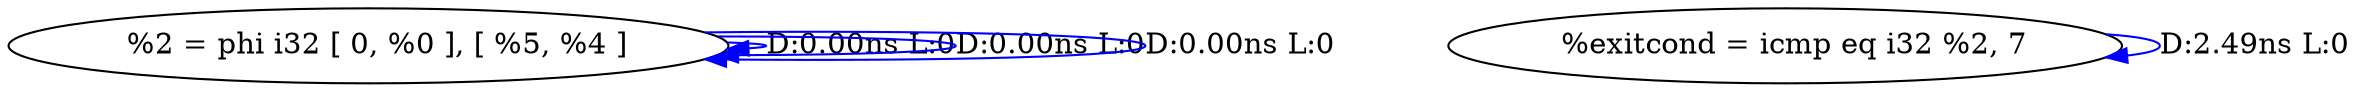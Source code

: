 digraph {
Node0x2bf3a50[label="  %2 = phi i32 [ 0, %0 ], [ %5, %4 ]"];
Node0x2bf3a50 -> Node0x2bf3a50[label="D:0.00ns L:0",color=blue];
Node0x2bf3a50 -> Node0x2bf3a50[label="D:0.00ns L:0",color=blue];
Node0x2bf3a50 -> Node0x2bf3a50[label="D:0.00ns L:0",color=blue];
Node0x2bf4f90[label="  %exitcond = icmp eq i32 %2, 7"];
Node0x2bf4f90 -> Node0x2bf4f90[label="D:2.49ns L:0",color=blue];
}
